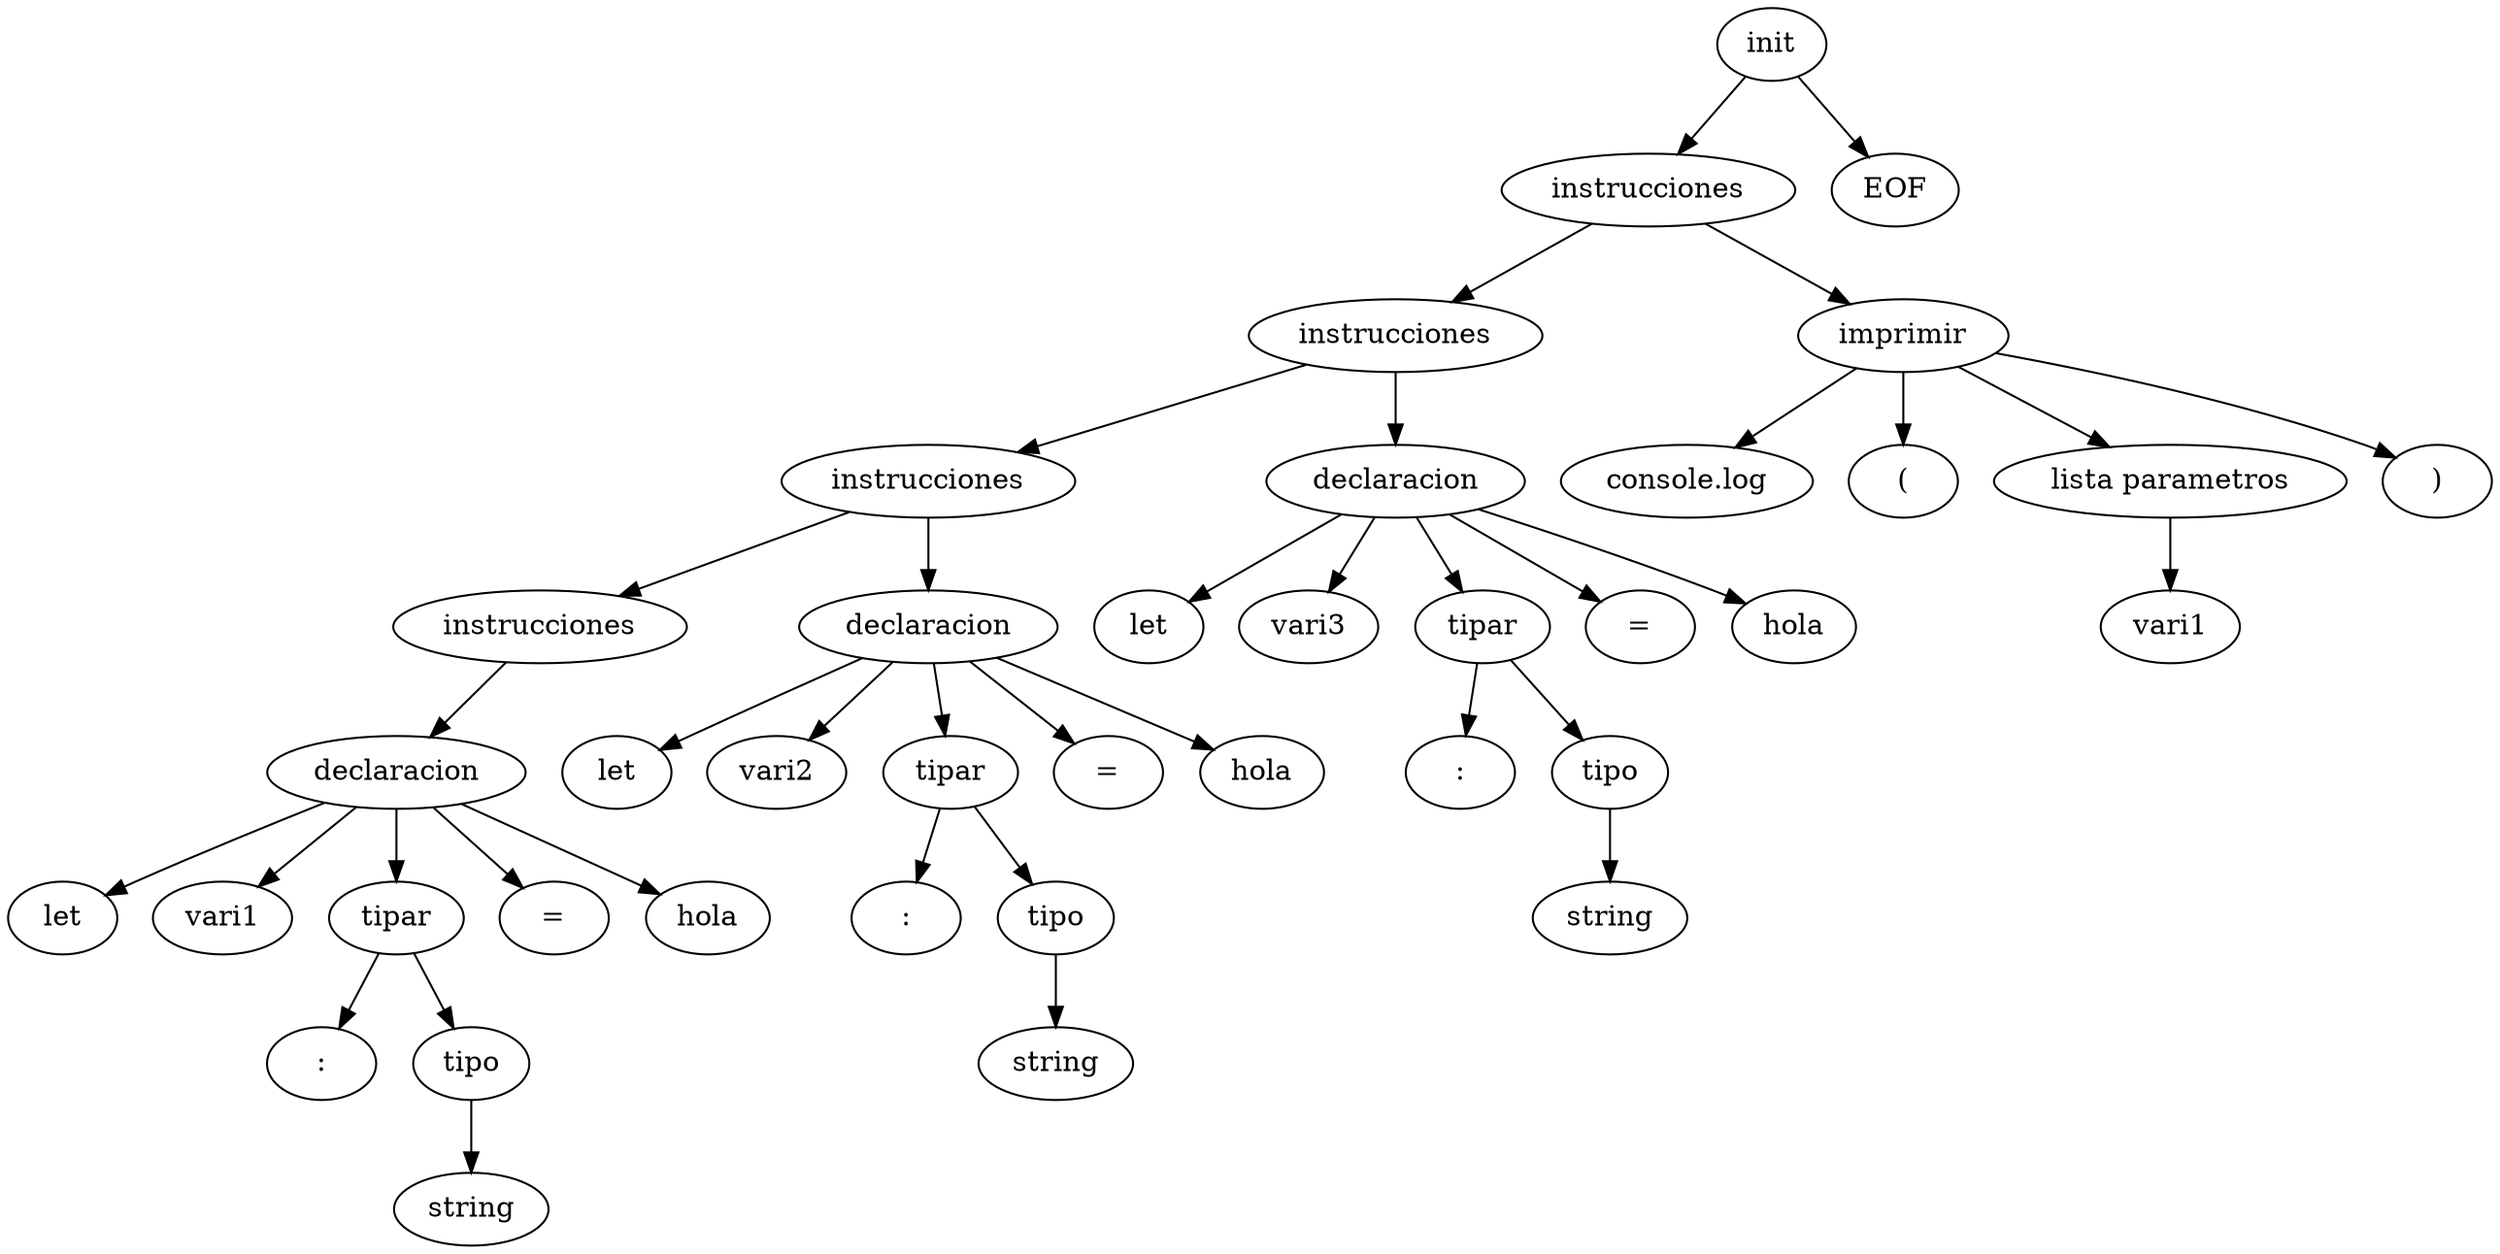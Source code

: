 digraph G {
n0[label="init"];
n1[label="instrucciones"];
n0->n1
n2[label="instrucciones"];
n1->n2
n3[label="instrucciones"];
n2->n3
n4[label="instrucciones"];
n3->n4
n5[label="declaracion"];
n4->n5
n6[label="let"];
n5->n6
n7[label="vari1"];
n5->n7
n8[label="tipar"];
n5->n8
n9[label=":"];
n8->n9
n10[label="tipo"];
n8->n10
n11[label="string"];
n10->n11
n12[label="="];
n5->n12
n13[label="hola"];
n5->n13
n14[label="declaracion"];
n3->n14
n15[label="let"];
n14->n15
n16[label="vari2"];
n14->n16
n17[label="tipar"];
n14->n17
n18[label=":"];
n17->n18
n19[label="tipo"];
n17->n19
n20[label="string"];
n19->n20
n21[label="="];
n14->n21
n22[label="hola"];
n14->n22
n23[label="declaracion"];
n2->n23
n24[label="let"];
n23->n24
n25[label="vari3"];
n23->n25
n26[label="tipar"];
n23->n26
n27[label=":"];
n26->n27
n28[label="tipo"];
n26->n28
n29[label="string"];
n28->n29
n30[label="="];
n23->n30
n31[label="hola"];
n23->n31
n32[label="imprimir"];
n1->n32
n33[label="console.log"];
n32->n33
n34[label="("];
n32->n34
n35[label="lista parametros"];
n32->n35
n36[label="vari1"];
n35->n36
n37[label=")"];
n32->n37
n38[label="EOF"];
n0->n38
}